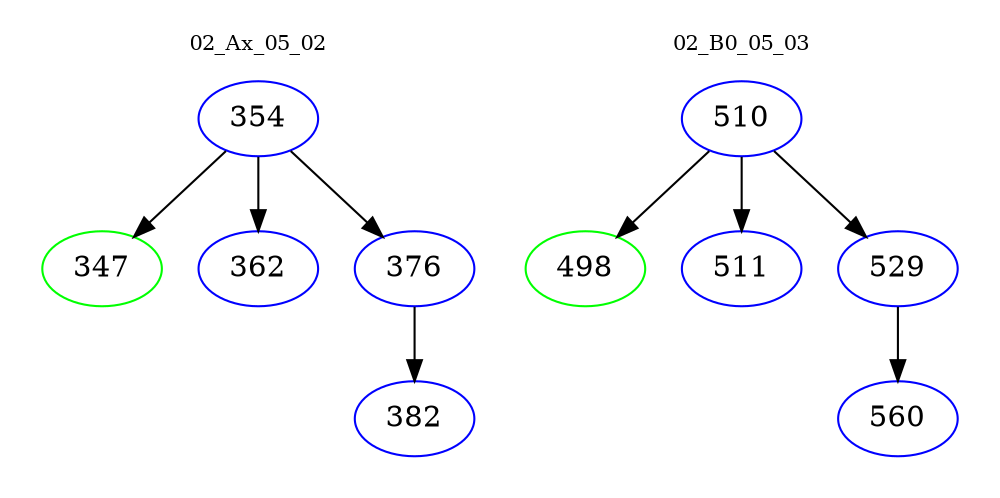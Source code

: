 digraph{
subgraph cluster_0 {
color = white
label = "02_Ax_05_02";
fontsize=10;
T0_354 [label="354", color="blue"]
T0_354 -> T0_347 [color="black"]
T0_347 [label="347", color="green"]
T0_354 -> T0_362 [color="black"]
T0_362 [label="362", color="blue"]
T0_354 -> T0_376 [color="black"]
T0_376 [label="376", color="blue"]
T0_376 -> T0_382 [color="black"]
T0_382 [label="382", color="blue"]
}
subgraph cluster_1 {
color = white
label = "02_B0_05_03";
fontsize=10;
T1_510 [label="510", color="blue"]
T1_510 -> T1_498 [color="black"]
T1_498 [label="498", color="green"]
T1_510 -> T1_511 [color="black"]
T1_511 [label="511", color="blue"]
T1_510 -> T1_529 [color="black"]
T1_529 [label="529", color="blue"]
T1_529 -> T1_560 [color="black"]
T1_560 [label="560", color="blue"]
}
}
